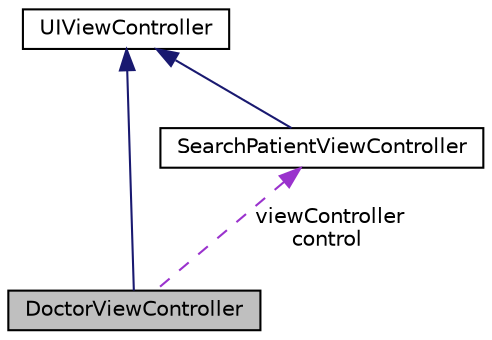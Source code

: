 digraph G
{
  edge [fontname="Helvetica",fontsize="10",labelfontname="Helvetica",labelfontsize="10"];
  node [fontname="Helvetica",fontsize="10",shape=record];
  Node1 [label="DoctorViewController",height=0.2,width=0.4,color="black", fillcolor="grey75", style="filled" fontcolor="black"];
  Node2 -> Node1 [dir="back",color="midnightblue",fontsize="10",style="solid",fontname="Helvetica"];
  Node2 [label="UIViewController",height=0.2,width=0.4,color="black", fillcolor="white", style="filled",URL="$class_u_i_view_controller.html"];
  Node3 -> Node1 [dir="back",color="darkorchid3",fontsize="10",style="dashed",label=" viewController\ncontrol" ,fontname="Helvetica"];
  Node3 [label="SearchPatientViewController",height=0.2,width=0.4,color="black", fillcolor="white", style="filled",URL="$interface_search_patient_view_controller.html"];
  Node2 -> Node3 [dir="back",color="midnightblue",fontsize="10",style="solid",fontname="Helvetica"];
}
